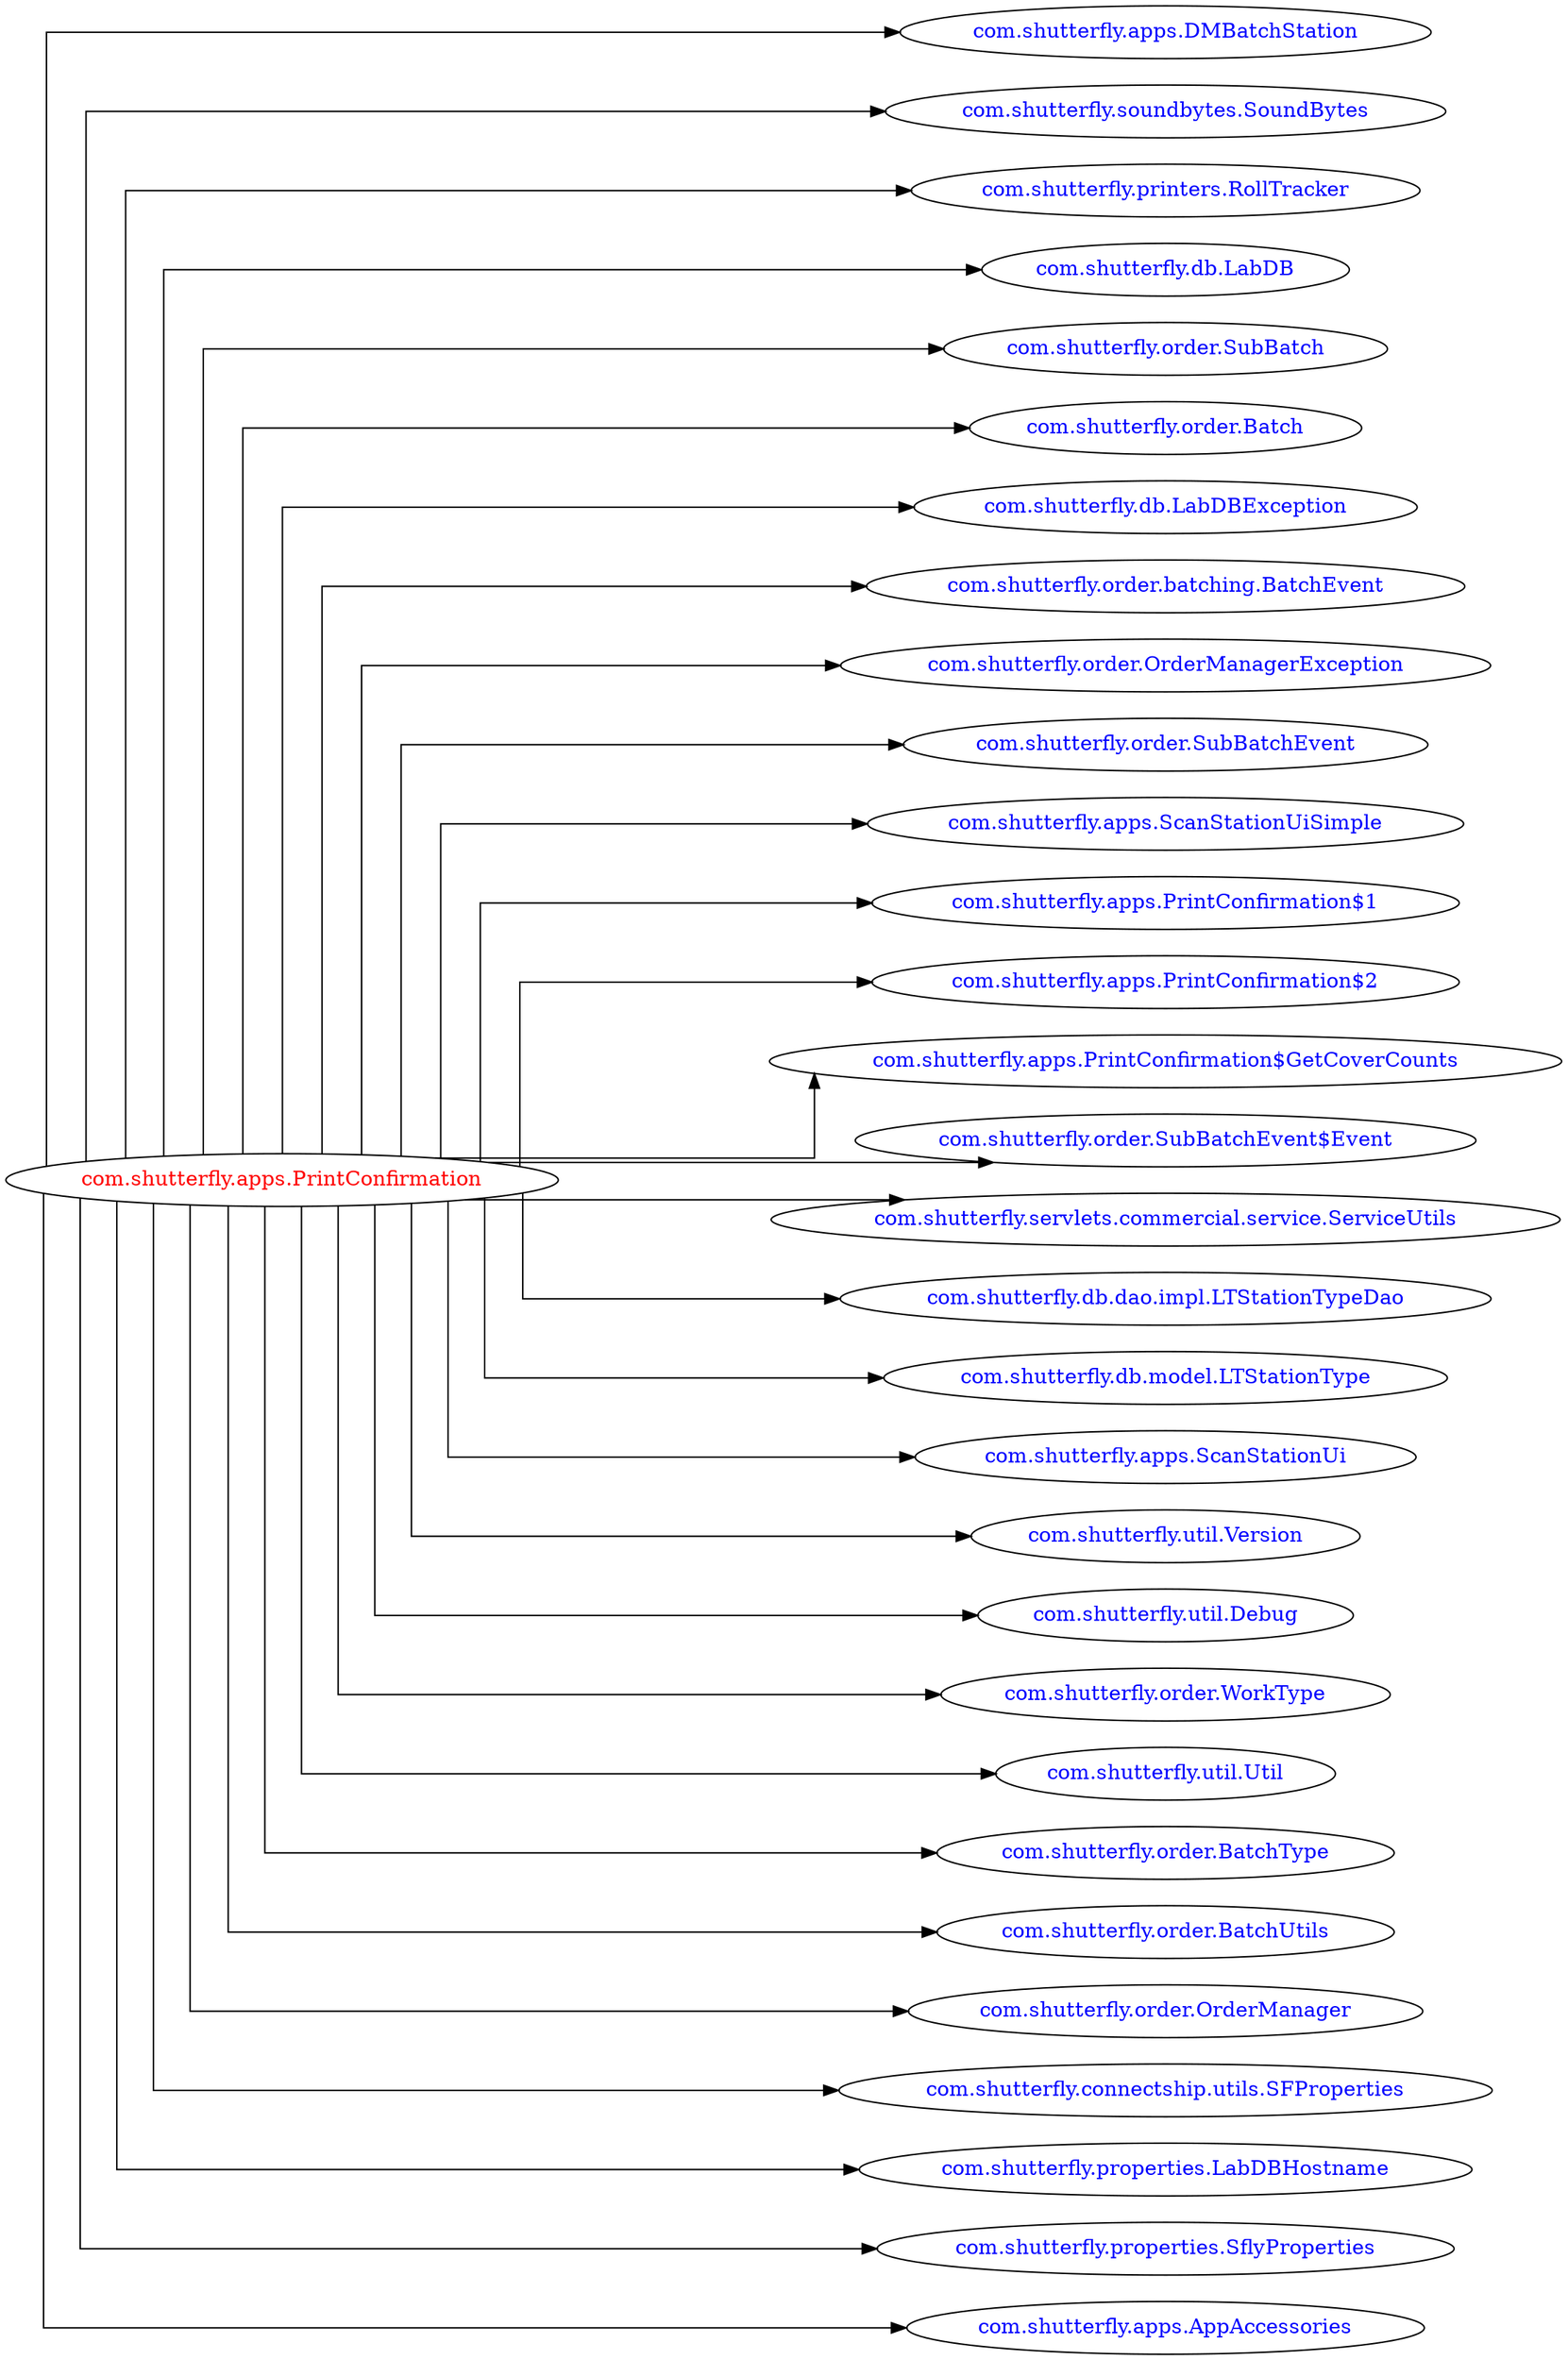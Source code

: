 digraph dependencyGraph {
 concentrate=true;
 ranksep="2.0";
 rankdir="LR"; 
 splines="ortho";
"com.shutterfly.apps.PrintConfirmation" [fontcolor="red"];
"com.shutterfly.apps.DMBatchStation" [ fontcolor="blue" ];
"com.shutterfly.apps.PrintConfirmation"->"com.shutterfly.apps.DMBatchStation";
"com.shutterfly.soundbytes.SoundBytes" [ fontcolor="blue" ];
"com.shutterfly.apps.PrintConfirmation"->"com.shutterfly.soundbytes.SoundBytes";
"com.shutterfly.printers.RollTracker" [ fontcolor="blue" ];
"com.shutterfly.apps.PrintConfirmation"->"com.shutterfly.printers.RollTracker";
"com.shutterfly.db.LabDB" [ fontcolor="blue" ];
"com.shutterfly.apps.PrintConfirmation"->"com.shutterfly.db.LabDB";
"com.shutterfly.order.SubBatch" [ fontcolor="blue" ];
"com.shutterfly.apps.PrintConfirmation"->"com.shutterfly.order.SubBatch";
"com.shutterfly.order.Batch" [ fontcolor="blue" ];
"com.shutterfly.apps.PrintConfirmation"->"com.shutterfly.order.Batch";
"com.shutterfly.db.LabDBException" [ fontcolor="blue" ];
"com.shutterfly.apps.PrintConfirmation"->"com.shutterfly.db.LabDBException";
"com.shutterfly.order.batching.BatchEvent" [ fontcolor="blue" ];
"com.shutterfly.apps.PrintConfirmation"->"com.shutterfly.order.batching.BatchEvent";
"com.shutterfly.order.OrderManagerException" [ fontcolor="blue" ];
"com.shutterfly.apps.PrintConfirmation"->"com.shutterfly.order.OrderManagerException";
"com.shutterfly.order.SubBatchEvent" [ fontcolor="blue" ];
"com.shutterfly.apps.PrintConfirmation"->"com.shutterfly.order.SubBatchEvent";
"com.shutterfly.apps.ScanStationUiSimple" [ fontcolor="blue" ];
"com.shutterfly.apps.PrintConfirmation"->"com.shutterfly.apps.ScanStationUiSimple";
"com.shutterfly.apps.PrintConfirmation$1" [ fontcolor="blue" ];
"com.shutterfly.apps.PrintConfirmation"->"com.shutterfly.apps.PrintConfirmation$1";
"com.shutterfly.apps.PrintConfirmation$2" [ fontcolor="blue" ];
"com.shutterfly.apps.PrintConfirmation"->"com.shutterfly.apps.PrintConfirmation$2";
"com.shutterfly.apps.PrintConfirmation$GetCoverCounts" [ fontcolor="blue" ];
"com.shutterfly.apps.PrintConfirmation"->"com.shutterfly.apps.PrintConfirmation$GetCoverCounts";
"com.shutterfly.order.SubBatchEvent$Event" [ fontcolor="blue" ];
"com.shutterfly.apps.PrintConfirmation"->"com.shutterfly.order.SubBatchEvent$Event";
"com.shutterfly.servlets.commercial.service.ServiceUtils" [ fontcolor="blue" ];
"com.shutterfly.apps.PrintConfirmation"->"com.shutterfly.servlets.commercial.service.ServiceUtils";
"com.shutterfly.db.dao.impl.LTStationTypeDao" [ fontcolor="blue" ];
"com.shutterfly.apps.PrintConfirmation"->"com.shutterfly.db.dao.impl.LTStationTypeDao";
"com.shutterfly.db.model.LTStationType" [ fontcolor="blue" ];
"com.shutterfly.apps.PrintConfirmation"->"com.shutterfly.db.model.LTStationType";
"com.shutterfly.apps.ScanStationUi" [ fontcolor="blue" ];
"com.shutterfly.apps.PrintConfirmation"->"com.shutterfly.apps.ScanStationUi";
"com.shutterfly.util.Version" [ fontcolor="blue" ];
"com.shutterfly.apps.PrintConfirmation"->"com.shutterfly.util.Version";
"com.shutterfly.util.Debug" [ fontcolor="blue" ];
"com.shutterfly.apps.PrintConfirmation"->"com.shutterfly.util.Debug";
"com.shutterfly.order.WorkType" [ fontcolor="blue" ];
"com.shutterfly.apps.PrintConfirmation"->"com.shutterfly.order.WorkType";
"com.shutterfly.util.Util" [ fontcolor="blue" ];
"com.shutterfly.apps.PrintConfirmation"->"com.shutterfly.util.Util";
"com.shutterfly.order.BatchType" [ fontcolor="blue" ];
"com.shutterfly.apps.PrintConfirmation"->"com.shutterfly.order.BatchType";
"com.shutterfly.order.BatchUtils" [ fontcolor="blue" ];
"com.shutterfly.apps.PrintConfirmation"->"com.shutterfly.order.BatchUtils";
"com.shutterfly.order.OrderManager" [ fontcolor="blue" ];
"com.shutterfly.apps.PrintConfirmation"->"com.shutterfly.order.OrderManager";
"com.shutterfly.connectship.utils.SFProperties" [ fontcolor="blue" ];
"com.shutterfly.apps.PrintConfirmation"->"com.shutterfly.connectship.utils.SFProperties";
"com.shutterfly.properties.LabDBHostname" [ fontcolor="blue" ];
"com.shutterfly.apps.PrintConfirmation"->"com.shutterfly.properties.LabDBHostname";
"com.shutterfly.properties.SflyProperties" [ fontcolor="blue" ];
"com.shutterfly.apps.PrintConfirmation"->"com.shutterfly.properties.SflyProperties";
"com.shutterfly.apps.AppAccessories" [ fontcolor="blue" ];
"com.shutterfly.apps.PrintConfirmation"->"com.shutterfly.apps.AppAccessories";
}